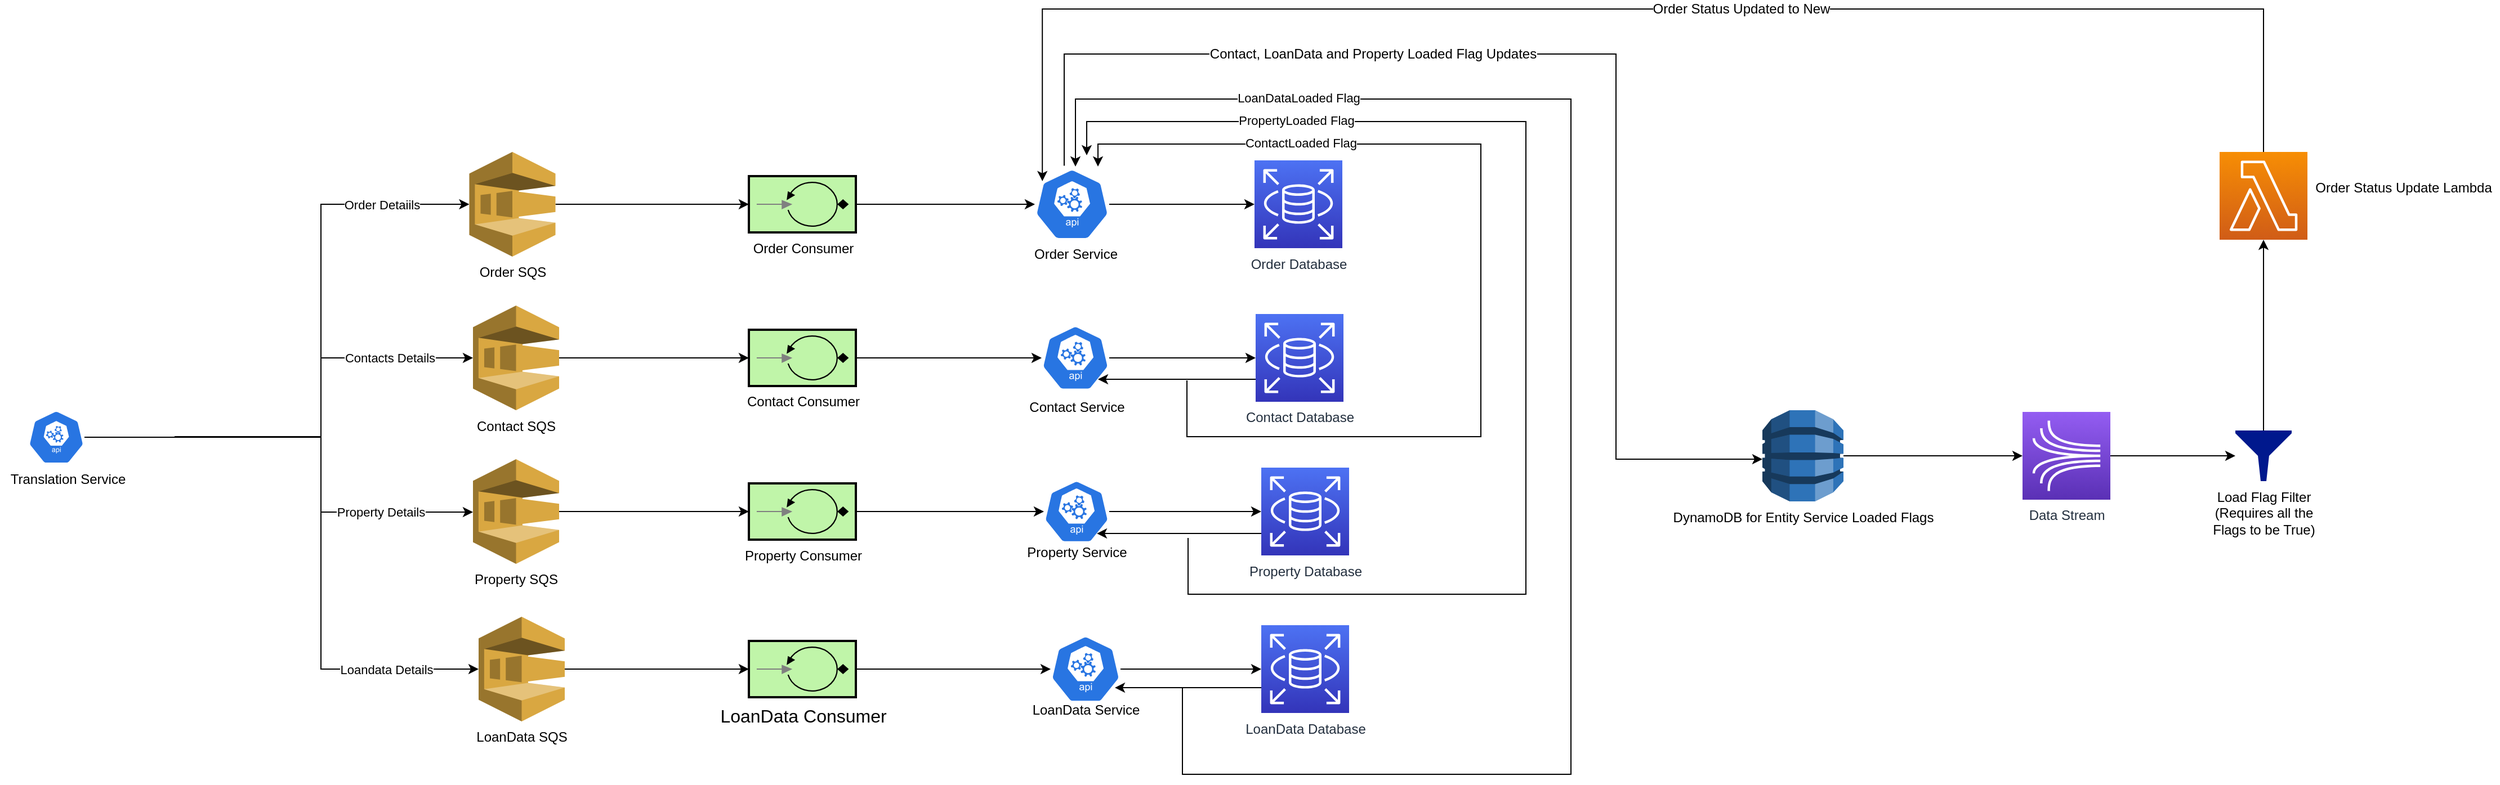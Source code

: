 <mxfile version="16.6.4" type="github"><diagram id="lcfrtc3y40x8Mt6Udmc0" name="Page-1"><mxGraphModel dx="1298" dy="1209" grid="0" gridSize="10" guides="1" tooltips="1" connect="1" arrows="1" fold="1" page="0" pageScale="1" pageWidth="850" pageHeight="1100" math="0" shadow="0"><root><mxCell id="0"/><mxCell id="1" parent="0"/><mxCell id="vUQtKr5Lq8iz9_NKyG1e-7" style="edgeStyle=orthogonalEdgeStyle;rounded=0;orthogonalLoop=1;jettySize=auto;html=1;" parent="1" target="vUQtKr5Lq8iz9_NKyG1e-40" edge="1"><mxGeometry relative="1" as="geometry"><mxPoint x="160" y="380" as="sourcePoint"/><mxPoint x="400" y="430" as="targetPoint"/><Array as="points"><mxPoint x="290" y="380"/><mxPoint x="290" y="447"/></Array></mxGeometry></mxCell><mxCell id="vUQtKr5Lq8iz9_NKyG1e-15" value="Property Details" style="edgeLabel;html=1;align=center;verticalAlign=middle;resizable=0;points=[];" parent="vUQtKr5Lq8iz9_NKyG1e-7" vertex="1" connectable="0"><mxGeometry x="0.417" y="1" relative="1" as="geometry"><mxPoint x="15" y="1" as="offset"/></mxGeometry></mxCell><mxCell id="vUQtKr5Lq8iz9_NKyG1e-8" style="edgeStyle=orthogonalEdgeStyle;rounded=0;orthogonalLoop=1;jettySize=auto;html=1;" parent="1" target="vUQtKr5Lq8iz9_NKyG1e-39" edge="1"><mxGeometry relative="1" as="geometry"><mxPoint x="160" y="380" as="sourcePoint"/><mxPoint x="400" y="310" as="targetPoint"/><Array as="points"><mxPoint x="290" y="380"/><mxPoint x="290" y="310"/></Array></mxGeometry></mxCell><mxCell id="vUQtKr5Lq8iz9_NKyG1e-14" value="Contacts Details" style="edgeLabel;html=1;align=center;verticalAlign=middle;resizable=0;points=[];" parent="vUQtKr5Lq8iz9_NKyG1e-8" vertex="1" connectable="0"><mxGeometry x="0.644" relative="1" as="geometry"><mxPoint x="-15" as="offset"/></mxGeometry></mxCell><mxCell id="vUQtKr5Lq8iz9_NKyG1e-9" style="edgeStyle=orthogonalEdgeStyle;rounded=0;orthogonalLoop=1;jettySize=auto;html=1;entryX=0;entryY=0.5;entryDx=0;entryDy=0;entryPerimeter=0;" parent="1" target="vUQtKr5Lq8iz9_NKyG1e-37" edge="1"><mxGeometry relative="1" as="geometry"><mxPoint x="160" y="380" as="sourcePoint"/><mxPoint x="330" y="170" as="targetPoint"/><Array as="points"><mxPoint x="290" y="380"/><mxPoint x="290" y="174"/></Array></mxGeometry></mxCell><mxCell id="vUQtKr5Lq8iz9_NKyG1e-13" value="Order Detaiils" style="edgeLabel;html=1;align=center;verticalAlign=middle;resizable=0;points=[];" parent="vUQtKr5Lq8iz9_NKyG1e-9" vertex="1" connectable="0"><mxGeometry x="0.592" y="2" relative="1" as="geometry"><mxPoint x="18" y="2" as="offset"/></mxGeometry></mxCell><mxCell id="vUQtKr5Lq8iz9_NKyG1e-10" style="edgeStyle=orthogonalEdgeStyle;rounded=0;orthogonalLoop=1;jettySize=auto;html=1;entryX=0;entryY=0.5;entryDx=0;entryDy=0;entryPerimeter=0;" parent="1" source="vUQtKr5Lq8iz9_NKyG1e-73" target="vUQtKr5Lq8iz9_NKyG1e-41" edge="1"><mxGeometry relative="1" as="geometry"><mxPoint x="130" y="480" as="sourcePoint"/><mxPoint x="400" y="550" as="targetPoint"/><Array as="points"><mxPoint x="55" y="380"/><mxPoint x="290" y="380"/><mxPoint x="290" y="587"/></Array></mxGeometry></mxCell><mxCell id="vUQtKr5Lq8iz9_NKyG1e-16" value="Loandata Details" style="edgeLabel;html=1;align=center;verticalAlign=middle;resizable=0;points=[];" parent="vUQtKr5Lq8iz9_NKyG1e-10" vertex="1" connectable="0"><mxGeometry x="0.6" y="2" relative="1" as="geometry"><mxPoint x="29" y="2" as="offset"/></mxGeometry></mxCell><mxCell id="vUQtKr5Lq8iz9_NKyG1e-59" style="edgeStyle=orthogonalEdgeStyle;rounded=0;orthogonalLoop=1;jettySize=auto;html=1;fontSize=12;" parent="1" source="vUQtKr5Lq8iz9_NKyG1e-33" target="vUQtKr5Lq8iz9_NKyG1e-49" edge="1"><mxGeometry relative="1" as="geometry"/></mxCell><mxCell id="vUQtKr5Lq8iz9_NKyG1e-33" value="&lt;font style=&quot;font-size: 12px&quot;&gt;Order Consumer&lt;/font&gt;" style="fillColor=#c0f5a9;dashed=0;outlineConnect=0;strokeWidth=2;html=1;align=center;fontSize=8;verticalLabelPosition=bottom;verticalAlign=top;shape=mxgraph.eip.polling_consumer;" parent="1" vertex="1"><mxGeometry x="670" y="148.5" width="95" height="50" as="geometry"/></mxCell><mxCell id="vUQtKr5Lq8iz9_NKyG1e-38" style="edgeStyle=orthogonalEdgeStyle;rounded=0;orthogonalLoop=1;jettySize=auto;html=1;" parent="1" source="vUQtKr5Lq8iz9_NKyG1e-37" target="vUQtKr5Lq8iz9_NKyG1e-33" edge="1"><mxGeometry relative="1" as="geometry"/></mxCell><mxCell id="vUQtKr5Lq8iz9_NKyG1e-37" value="Order SQS" style="outlineConnect=0;dashed=0;verticalLabelPosition=bottom;verticalAlign=top;align=center;html=1;shape=mxgraph.aws3.sqs;fillColor=#D9A741;gradientColor=none;" parent="1" vertex="1"><mxGeometry x="421.75" y="127" width="76.5" height="93" as="geometry"/></mxCell><mxCell id="vUQtKr5Lq8iz9_NKyG1e-47" style="edgeStyle=orthogonalEdgeStyle;rounded=0;orthogonalLoop=1;jettySize=auto;html=1;entryX=0;entryY=0.5;entryDx=0;entryDy=0;entryPerimeter=0;" parent="1" source="vUQtKr5Lq8iz9_NKyG1e-39" target="vUQtKr5Lq8iz9_NKyG1e-42" edge="1"><mxGeometry relative="1" as="geometry"/></mxCell><mxCell id="vUQtKr5Lq8iz9_NKyG1e-39" value="Contact SQS" style="outlineConnect=0;dashed=0;verticalLabelPosition=bottom;verticalAlign=top;align=center;html=1;shape=mxgraph.aws3.sqs;fillColor=#D9A741;gradientColor=none;" parent="1" vertex="1"><mxGeometry x="425" y="263.5" width="76.5" height="93" as="geometry"/></mxCell><mxCell id="vUQtKr5Lq8iz9_NKyG1e-46" style="edgeStyle=orthogonalEdgeStyle;rounded=0;orthogonalLoop=1;jettySize=auto;html=1;" parent="1" source="vUQtKr5Lq8iz9_NKyG1e-40" target="vUQtKr5Lq8iz9_NKyG1e-43" edge="1"><mxGeometry relative="1" as="geometry"/></mxCell><mxCell id="vUQtKr5Lq8iz9_NKyG1e-40" value="Property SQS" style="outlineConnect=0;dashed=0;verticalLabelPosition=bottom;verticalAlign=top;align=center;html=1;shape=mxgraph.aws3.sqs;fillColor=#D9A741;gradientColor=none;" parent="1" vertex="1"><mxGeometry x="425" y="400" width="76.5" height="93" as="geometry"/></mxCell><mxCell id="vUQtKr5Lq8iz9_NKyG1e-45" style="edgeStyle=orthogonalEdgeStyle;rounded=0;orthogonalLoop=1;jettySize=auto;html=1;entryX=0;entryY=0.5;entryDx=0;entryDy=0;entryPerimeter=0;" parent="1" source="vUQtKr5Lq8iz9_NKyG1e-41" target="vUQtKr5Lq8iz9_NKyG1e-44" edge="1"><mxGeometry relative="1" as="geometry"/></mxCell><mxCell id="vUQtKr5Lq8iz9_NKyG1e-41" value="LoanData SQS" style="outlineConnect=0;dashed=0;verticalLabelPosition=bottom;verticalAlign=top;align=center;html=1;shape=mxgraph.aws3.sqs;fillColor=#D9A741;gradientColor=none;" parent="1" vertex="1"><mxGeometry x="430" y="540" width="76.5" height="93" as="geometry"/></mxCell><mxCell id="vUQtKr5Lq8iz9_NKyG1e-58" style="edgeStyle=orthogonalEdgeStyle;rounded=0;orthogonalLoop=1;jettySize=auto;html=1;fontSize=12;" parent="1" source="vUQtKr5Lq8iz9_NKyG1e-42" target="vUQtKr5Lq8iz9_NKyG1e-53" edge="1"><mxGeometry relative="1" as="geometry"/></mxCell><mxCell id="vUQtKr5Lq8iz9_NKyG1e-42" value="&lt;font style=&quot;font-size: 12px&quot;&gt;Contact Consumer&lt;/font&gt;" style="fillColor=#c0f5a9;dashed=0;outlineConnect=0;strokeWidth=2;html=1;align=center;fontSize=8;verticalLabelPosition=bottom;verticalAlign=top;shape=mxgraph.eip.polling_consumer;" parent="1" vertex="1"><mxGeometry x="670" y="285" width="95" height="50" as="geometry"/></mxCell><mxCell id="vUQtKr5Lq8iz9_NKyG1e-57" style="edgeStyle=orthogonalEdgeStyle;rounded=0;orthogonalLoop=1;jettySize=auto;html=1;fontSize=12;" parent="1" source="vUQtKr5Lq8iz9_NKyG1e-43" target="vUQtKr5Lq8iz9_NKyG1e-54" edge="1"><mxGeometry relative="1" as="geometry"/></mxCell><mxCell id="vUQtKr5Lq8iz9_NKyG1e-43" value="&lt;font style=&quot;font-size: 12px&quot;&gt;Property Consumer&lt;/font&gt;" style="fillColor=#c0f5a9;dashed=0;outlineConnect=0;strokeWidth=2;html=1;align=center;fontSize=8;verticalLabelPosition=bottom;verticalAlign=top;shape=mxgraph.eip.polling_consumer;" parent="1" vertex="1"><mxGeometry x="670" y="421.5" width="95" height="50" as="geometry"/></mxCell><mxCell id="vUQtKr5Lq8iz9_NKyG1e-56" style="edgeStyle=orthogonalEdgeStyle;rounded=0;orthogonalLoop=1;jettySize=auto;html=1;fontSize=12;" parent="1" source="vUQtKr5Lq8iz9_NKyG1e-44" target="vUQtKr5Lq8iz9_NKyG1e-55" edge="1"><mxGeometry relative="1" as="geometry"/></mxCell><mxCell id="vUQtKr5Lq8iz9_NKyG1e-44" value="&lt;font size=&quot;3&quot;&gt;LoanData Consumer&lt;/font&gt;" style="fillColor=#c0f5a9;dashed=0;outlineConnect=0;strokeWidth=2;html=1;align=center;fontSize=8;verticalLabelPosition=bottom;verticalAlign=top;shape=mxgraph.eip.polling_consumer;" parent="1" vertex="1"><mxGeometry x="670" y="561.5" width="95" height="50" as="geometry"/></mxCell><mxCell id="vUQtKr5Lq8iz9_NKyG1e-65" style="edgeStyle=orthogonalEdgeStyle;rounded=0;orthogonalLoop=1;jettySize=auto;html=1;fontSize=12;" parent="1" source="vUQtKr5Lq8iz9_NKyG1e-49" target="vUQtKr5Lq8iz9_NKyG1e-64" edge="1"><mxGeometry relative="1" as="geometry"/></mxCell><mxCell id="a9pLOmTO6qBaGGYZmJ6X-16" style="edgeStyle=orthogonalEdgeStyle;rounded=0;orthogonalLoop=1;jettySize=auto;html=1;" parent="1" source="vUQtKr5Lq8iz9_NKyG1e-49" target="a9pLOmTO6qBaGGYZmJ6X-1" edge="1"><mxGeometry relative="1" as="geometry"><Array as="points"><mxPoint x="950" y="40"/><mxPoint x="1440" y="40"/><mxPoint x="1440" y="400"/></Array></mxGeometry></mxCell><mxCell id="a9pLOmTO6qBaGGYZmJ6X-17" value="&lt;font style=&quot;font-size: 12px&quot;&gt;Contact, LoanData and Property Loaded Flag Updates&lt;/font&gt;" style="edgeLabel;html=1;align=center;verticalAlign=middle;resizable=0;points=[];" parent="a9pLOmTO6qBaGGYZmJ6X-16" vertex="1" connectable="0"><mxGeometry x="-0.309" relative="1" as="geometry"><mxPoint as="offset"/></mxGeometry></mxCell><mxCell id="vUQtKr5Lq8iz9_NKyG1e-49" value="" style="sketch=0;html=1;dashed=0;whitespace=wrap;fillColor=#2875E2;strokeColor=#ffffff;points=[[0.005,0.63,0],[0.1,0.2,0],[0.9,0.2,0],[0.5,0,0],[0.995,0.63,0],[0.72,0.99,0],[0.5,1,0],[0.28,0.99,0]];shape=mxgraph.kubernetes.icon;prIcon=api;fontSize=12;" parent="1" vertex="1"><mxGeometry x="924" y="139.25" width="66" height="68.5" as="geometry"/></mxCell><mxCell id="vUQtKr5Lq8iz9_NKyG1e-69" style="edgeStyle=orthogonalEdgeStyle;rounded=0;orthogonalLoop=1;jettySize=auto;html=1;fontSize=12;" parent="1" source="vUQtKr5Lq8iz9_NKyG1e-53" target="vUQtKr5Lq8iz9_NKyG1e-66" edge="1"><mxGeometry relative="1" as="geometry"/></mxCell><mxCell id="vUQtKr5Lq8iz9_NKyG1e-53" value="" style="sketch=0;html=1;dashed=0;whitespace=wrap;fillColor=#2875E2;strokeColor=#ffffff;points=[[0.005,0.63,0],[0.1,0.2,0],[0.9,0.2,0],[0.5,0,0],[0.995,0.63,0],[0.72,0.99,0],[0.5,1,0],[0.28,0.99,0]];shape=mxgraph.kubernetes.icon;prIcon=api;fontSize=12;" parent="1" vertex="1"><mxGeometry x="930" y="275.75" width="60" height="68.5" as="geometry"/></mxCell><mxCell id="vUQtKr5Lq8iz9_NKyG1e-70" style="edgeStyle=orthogonalEdgeStyle;rounded=0;orthogonalLoop=1;jettySize=auto;html=1;fontSize=12;" parent="1" source="vUQtKr5Lq8iz9_NKyG1e-54" target="vUQtKr5Lq8iz9_NKyG1e-67" edge="1"><mxGeometry relative="1" as="geometry"/></mxCell><mxCell id="vUQtKr5Lq8iz9_NKyG1e-54" value="" style="sketch=0;html=1;dashed=0;whitespace=wrap;fillColor=#2875E2;strokeColor=#ffffff;points=[[0.005,0.63,0],[0.1,0.2,0],[0.9,0.2,0],[0.5,0,0],[0.995,0.63,0],[0.72,0.99,0],[0.5,1,0],[0.28,0.99,0]];shape=mxgraph.kubernetes.icon;prIcon=api;fontSize=12;" parent="1" vertex="1"><mxGeometry x="932" y="412.25" width="58" height="68.5" as="geometry"/></mxCell><mxCell id="vUQtKr5Lq8iz9_NKyG1e-71" style="edgeStyle=orthogonalEdgeStyle;rounded=0;orthogonalLoop=1;jettySize=auto;html=1;fontSize=12;" parent="1" source="vUQtKr5Lq8iz9_NKyG1e-55" target="vUQtKr5Lq8iz9_NKyG1e-72" edge="1"><mxGeometry relative="1" as="geometry"><mxPoint x="1125" y="586.25" as="targetPoint"/></mxGeometry></mxCell><mxCell id="vUQtKr5Lq8iz9_NKyG1e-55" value="" style="sketch=0;html=1;dashed=0;whitespace=wrap;fillColor=#2875E2;strokeColor=#ffffff;points=[[0.005,0.63,0],[0.1,0.2,0],[0.9,0.2,0],[0.5,0,0],[0.995,0.63,0],[0.72,0.99,0],[0.5,1,0],[0.28,0.99,0]];shape=mxgraph.kubernetes.icon;prIcon=api;fontSize=12;" parent="1" vertex="1"><mxGeometry x="938" y="552.25" width="62" height="68.5" as="geometry"/></mxCell><mxCell id="vUQtKr5Lq8iz9_NKyG1e-60" value="Order Service" style="text;html=1;align=center;verticalAlign=middle;resizable=0;points=[];autosize=1;strokeColor=none;fillColor=none;fontSize=12;" parent="1" vertex="1"><mxGeometry x="915" y="207.75" width="90" height="20" as="geometry"/></mxCell><mxCell id="vUQtKr5Lq8iz9_NKyG1e-61" value="Contact Service" style="text;html=1;align=center;verticalAlign=middle;resizable=0;points=[];autosize=1;strokeColor=none;fillColor=none;fontSize=12;" parent="1" vertex="1"><mxGeometry x="911" y="344.25" width="100" height="20" as="geometry"/></mxCell><mxCell id="vUQtKr5Lq8iz9_NKyG1e-62" value="Property Service" style="text;html=1;align=center;verticalAlign=middle;resizable=0;points=[];autosize=1;strokeColor=none;fillColor=none;fontSize=12;" parent="1" vertex="1"><mxGeometry x="911" y="473" width="100" height="20" as="geometry"/></mxCell><mxCell id="vUQtKr5Lq8iz9_NKyG1e-63" value="LoanData Service" style="text;html=1;align=center;verticalAlign=middle;resizable=0;points=[];autosize=1;strokeColor=none;fillColor=none;fontSize=12;" parent="1" vertex="1"><mxGeometry x="914" y="613" width="110" height="20" as="geometry"/></mxCell><mxCell id="vUQtKr5Lq8iz9_NKyG1e-64" value="Order Database" style="sketch=0;points=[[0,0,0],[0.25,0,0],[0.5,0,0],[0.75,0,0],[1,0,0],[0,1,0],[0.25,1,0],[0.5,1,0],[0.75,1,0],[1,1,0],[0,0.25,0],[0,0.5,0],[0,0.75,0],[1,0.25,0],[1,0.5,0],[1,0.75,0]];outlineConnect=0;fontColor=#232F3E;gradientColor=#4D72F3;gradientDirection=north;fillColor=#3334B9;strokeColor=#ffffff;dashed=0;verticalLabelPosition=bottom;verticalAlign=top;align=center;html=1;fontSize=12;fontStyle=0;aspect=fixed;shape=mxgraph.aws4.resourceIcon;resIcon=mxgraph.aws4.rds;" parent="1" vertex="1"><mxGeometry x="1119" y="134.5" width="78" height="78" as="geometry"/></mxCell><mxCell id="a9pLOmTO6qBaGGYZmJ6X-4" style="edgeStyle=orthogonalEdgeStyle;rounded=0;orthogonalLoop=1;jettySize=auto;html=1;entryX=0.833;entryY=0.777;entryDx=0;entryDy=0;entryPerimeter=0;" parent="1" source="vUQtKr5Lq8iz9_NKyG1e-66" target="vUQtKr5Lq8iz9_NKyG1e-53" edge="1"><mxGeometry relative="1" as="geometry"><Array as="points"><mxPoint x="1085" y="329"/><mxPoint x="1085" y="329"/></Array></mxGeometry></mxCell><mxCell id="vUQtKr5Lq8iz9_NKyG1e-66" value="Contact Database" style="sketch=0;points=[[0,0,0],[0.25,0,0],[0.5,0,0],[0.75,0,0],[1,0,0],[0,1,0],[0.25,1,0],[0.5,1,0],[0.75,1,0],[1,1,0],[0,0.25,0],[0,0.5,0],[0,0.75,0],[1,0.25,0],[1,0.5,0],[1,0.75,0]];outlineConnect=0;fontColor=#232F3E;gradientColor=#4D72F3;gradientDirection=north;fillColor=#3334B9;strokeColor=#ffffff;dashed=0;verticalLabelPosition=bottom;verticalAlign=top;align=center;html=1;fontSize=12;fontStyle=0;aspect=fixed;shape=mxgraph.aws4.resourceIcon;resIcon=mxgraph.aws4.rds;" parent="1" vertex="1"><mxGeometry x="1120" y="271" width="78" height="78" as="geometry"/></mxCell><mxCell id="a9pLOmTO6qBaGGYZmJ6X-6" style="edgeStyle=orthogonalEdgeStyle;rounded=0;orthogonalLoop=1;jettySize=auto;html=1;entryX=0.81;entryY=0.785;entryDx=0;entryDy=0;entryPerimeter=0;" parent="1" source="vUQtKr5Lq8iz9_NKyG1e-67" target="vUQtKr5Lq8iz9_NKyG1e-54" edge="1"><mxGeometry relative="1" as="geometry"><Array as="points"><mxPoint x="1089" y="466"/><mxPoint x="1089" y="466"/></Array></mxGeometry></mxCell><mxCell id="vUQtKr5Lq8iz9_NKyG1e-67" value="Property Database" style="sketch=0;points=[[0,0,0],[0.25,0,0],[0.5,0,0],[0.75,0,0],[1,0,0],[0,1,0],[0.25,1,0],[0.5,1,0],[0.75,1,0],[1,1,0],[0,0.25,0],[0,0.5,0],[0,0.75,0],[1,0.25,0],[1,0.5,0],[1,0.75,0]];outlineConnect=0;fontColor=#232F3E;gradientColor=#4D72F3;gradientDirection=north;fillColor=#3334B9;strokeColor=#ffffff;dashed=0;verticalLabelPosition=bottom;verticalAlign=top;align=center;html=1;fontSize=12;fontStyle=0;aspect=fixed;shape=mxgraph.aws4.resourceIcon;resIcon=mxgraph.aws4.rds;" parent="1" vertex="1"><mxGeometry x="1125" y="407.5" width="78" height="78" as="geometry"/></mxCell><mxCell id="a9pLOmTO6qBaGGYZmJ6X-7" style="edgeStyle=orthogonalEdgeStyle;rounded=0;orthogonalLoop=1;jettySize=auto;html=1;entryX=0.919;entryY=0.741;entryDx=0;entryDy=0;entryPerimeter=0;" parent="1" source="vUQtKr5Lq8iz9_NKyG1e-72" target="vUQtKr5Lq8iz9_NKyG1e-55" edge="1"><mxGeometry relative="1" as="geometry"><Array as="points"><mxPoint x="1094" y="603"/><mxPoint x="1094" y="603"/></Array></mxGeometry></mxCell><mxCell id="vUQtKr5Lq8iz9_NKyG1e-72" value="LoanData Database" style="sketch=0;points=[[0,0,0],[0.25,0,0],[0.5,0,0],[0.75,0,0],[1,0,0],[0,1,0],[0.25,1,0],[0.5,1,0],[0.75,1,0],[1,1,0],[0,0.25,0],[0,0.5,0],[0,0.75,0],[1,0.25,0],[1,0.5,0],[1,0.75,0]];outlineConnect=0;fontColor=#232F3E;gradientColor=#4D72F3;gradientDirection=north;fillColor=#3334B9;strokeColor=#ffffff;dashed=0;verticalLabelPosition=bottom;verticalAlign=top;align=center;html=1;fontSize=12;fontStyle=0;aspect=fixed;shape=mxgraph.aws4.resourceIcon;resIcon=mxgraph.aws4.rds;" parent="1" vertex="1"><mxGeometry x="1125" y="547.5" width="78" height="78" as="geometry"/></mxCell><mxCell id="vUQtKr5Lq8iz9_NKyG1e-73" value="" style="sketch=0;html=1;dashed=0;whitespace=wrap;fillColor=#2875E2;strokeColor=#ffffff;points=[[0.005,0.63,0],[0.1,0.2,0],[0.9,0.2,0],[0.5,0,0],[0.995,0.63,0],[0.72,0.99,0],[0.5,1,0],[0.28,0.99,0]];shape=mxgraph.kubernetes.icon;prIcon=api;fontSize=12;" parent="1" vertex="1"><mxGeometry x="30" y="356.5" width="50" height="48" as="geometry"/></mxCell><mxCell id="vUQtKr5Lq8iz9_NKyG1e-74" value="Translation Service" style="text;html=1;align=center;verticalAlign=middle;resizable=0;points=[];autosize=1;strokeColor=none;fillColor=none;fontSize=12;" parent="1" vertex="1"><mxGeometry x="5" y="407.5" width="120" height="20" as="geometry"/></mxCell><mxCell id="a9pLOmTO6qBaGGYZmJ6X-19" style="edgeStyle=orthogonalEdgeStyle;rounded=0;orthogonalLoop=1;jettySize=auto;html=1;entryX=0;entryY=0.5;entryDx=0;entryDy=0;entryPerimeter=0;" parent="1" source="a9pLOmTO6qBaGGYZmJ6X-1" target="a9pLOmTO6qBaGGYZmJ6X-18" edge="1"><mxGeometry relative="1" as="geometry"/></mxCell><mxCell id="a9pLOmTO6qBaGGYZmJ6X-1" value="DynamoDB for Entity Service Loaded Flags" style="outlineConnect=0;dashed=0;verticalLabelPosition=bottom;verticalAlign=top;align=center;html=1;shape=mxgraph.aws3.dynamo_db;fillColor=#2E73B8;gradientColor=none;" parent="1" vertex="1"><mxGeometry x="1570" y="356.5" width="72" height="81" as="geometry"/></mxCell><mxCell id="a9pLOmTO6qBaGGYZmJ6X-8" value="" style="endArrow=classic;html=1;rounded=0;" parent="1" edge="1"><mxGeometry width="50" height="50" relative="1" as="geometry"><mxPoint x="1055" y="603" as="sourcePoint"/><mxPoint x="960" y="140" as="targetPoint"/><Array as="points"><mxPoint x="1055" y="680"/><mxPoint x="1400" y="680"/><mxPoint x="1400" y="80"/><mxPoint x="960" y="80"/></Array></mxGeometry></mxCell><mxCell id="a9pLOmTO6qBaGGYZmJ6X-12" value="LoanDataLoaded Flag" style="edgeLabel;html=1;align=center;verticalAlign=middle;resizable=0;points=[];" parent="a9pLOmTO6qBaGGYZmJ6X-8" vertex="1" connectable="0"><mxGeometry x="0.661" y="-1" relative="1" as="geometry"><mxPoint as="offset"/></mxGeometry></mxCell><mxCell id="a9pLOmTO6qBaGGYZmJ6X-9" value="" style="endArrow=classic;html=1;rounded=0;" parent="1" edge="1"><mxGeometry width="50" height="50" relative="1" as="geometry"><mxPoint x="1060" y="470" as="sourcePoint"/><mxPoint x="970" y="130" as="targetPoint"/><Array as="points"><mxPoint x="1060" y="520"/><mxPoint x="1360" y="520"/><mxPoint x="1360" y="100"/><mxPoint x="1170" y="100"/><mxPoint x="970" y="100"/></Array></mxGeometry></mxCell><mxCell id="a9pLOmTO6qBaGGYZmJ6X-13" value="PropertyLoaded Flag" style="edgeLabel;html=1;align=center;verticalAlign=middle;resizable=0;points=[];" parent="a9pLOmTO6qBaGGYZmJ6X-9" vertex="1" connectable="0"><mxGeometry x="0.637" y="-1" relative="1" as="geometry"><mxPoint as="offset"/></mxGeometry></mxCell><mxCell id="a9pLOmTO6qBaGGYZmJ6X-10" value="" style="endArrow=classic;html=1;rounded=0;" parent="1" edge="1"><mxGeometry width="50" height="50" relative="1" as="geometry"><mxPoint x="1059" y="330" as="sourcePoint"/><mxPoint x="980" y="140" as="targetPoint"/><Array as="points"><mxPoint x="1059" y="380"/><mxPoint x="1320" y="380"/><mxPoint x="1320" y="120"/><mxPoint x="1150" y="120"/><mxPoint x="980" y="120"/></Array></mxGeometry></mxCell><mxCell id="a9pLOmTO6qBaGGYZmJ6X-15" value="ContactLoaded Flag" style="edgeLabel;html=1;align=center;verticalAlign=middle;resizable=0;points=[];" parent="a9pLOmTO6qBaGGYZmJ6X-10" vertex="1" connectable="0"><mxGeometry x="0.57" y="-1" relative="1" as="geometry"><mxPoint as="offset"/></mxGeometry></mxCell><mxCell id="a9pLOmTO6qBaGGYZmJ6X-21" style="edgeStyle=orthogonalEdgeStyle;rounded=0;orthogonalLoop=1;jettySize=auto;html=1;" parent="1" source="a9pLOmTO6qBaGGYZmJ6X-18" target="a9pLOmTO6qBaGGYZmJ6X-20" edge="1"><mxGeometry relative="1" as="geometry"/></mxCell><mxCell id="a9pLOmTO6qBaGGYZmJ6X-18" value="Data Stream" style="sketch=0;points=[[0,0,0],[0.25,0,0],[0.5,0,0],[0.75,0,0],[1,0,0],[0,1,0],[0.25,1,0],[0.5,1,0],[0.75,1,0],[1,1,0],[0,0.25,0],[0,0.5,0],[0,0.75,0],[1,0.25,0],[1,0.5,0],[1,0.75,0]];outlineConnect=0;fontColor=#232F3E;gradientColor=#945DF2;gradientDirection=north;fillColor=#5A30B5;strokeColor=#ffffff;dashed=0;verticalLabelPosition=bottom;verticalAlign=top;align=center;html=1;fontSize=12;fontStyle=0;aspect=fixed;shape=mxgraph.aws4.resourceIcon;resIcon=mxgraph.aws4.kinesis;" parent="1" vertex="1"><mxGeometry x="1801" y="358" width="78" height="78" as="geometry"/></mxCell><mxCell id="a9pLOmTO6qBaGGYZmJ6X-24" style="edgeStyle=orthogonalEdgeStyle;rounded=0;orthogonalLoop=1;jettySize=auto;html=1;entryX=0.5;entryY=1;entryDx=0;entryDy=0;entryPerimeter=0;" parent="1" source="a9pLOmTO6qBaGGYZmJ6X-20" target="a9pLOmTO6qBaGGYZmJ6X-23" edge="1"><mxGeometry relative="1" as="geometry"/></mxCell><mxCell id="a9pLOmTO6qBaGGYZmJ6X-20" value="Load Flag Filter&lt;br&gt;(Requires all the&lt;br&gt;Flags to be True)" style="sketch=0;aspect=fixed;pointerEvents=1;shadow=0;dashed=0;html=1;strokeColor=none;labelPosition=center;verticalLabelPosition=bottom;verticalAlign=top;align=center;fillColor=#00188D;shape=mxgraph.mscae.enterprise.filter" parent="1" vertex="1"><mxGeometry x="1990" y="374.5" width="50" height="45" as="geometry"/></mxCell><mxCell id="a9pLOmTO6qBaGGYZmJ6X-26" style="edgeStyle=orthogonalEdgeStyle;rounded=0;orthogonalLoop=1;jettySize=auto;html=1;entryX=0.1;entryY=0.2;entryDx=0;entryDy=0;entryPerimeter=0;" parent="1" source="a9pLOmTO6qBaGGYZmJ6X-23" target="vUQtKr5Lq8iz9_NKyG1e-49" edge="1"><mxGeometry relative="1" as="geometry"><Array as="points"><mxPoint x="2015"/><mxPoint x="931"/></Array></mxGeometry></mxCell><mxCell id="a9pLOmTO6qBaGGYZmJ6X-28" value="&lt;font style=&quot;font-size: 12px&quot;&gt;Order Status Updated to New&lt;/font&gt;" style="edgeLabel;html=1;align=center;verticalAlign=middle;resizable=0;points=[];" parent="a9pLOmTO6qBaGGYZmJ6X-26" vertex="1" connectable="0"><mxGeometry x="-0.134" relative="1" as="geometry"><mxPoint as="offset"/></mxGeometry></mxCell><mxCell id="a9pLOmTO6qBaGGYZmJ6X-23" value="" style="sketch=0;points=[[0,0,0],[0.25,0,0],[0.5,0,0],[0.75,0,0],[1,0,0],[0,1,0],[0.25,1,0],[0.5,1,0],[0.75,1,0],[1,1,0],[0,0.25,0],[0,0.5,0],[0,0.75,0],[1,0.25,0],[1,0.5,0],[1,0.75,0]];outlineConnect=0;fontColor=#232F3E;gradientColor=#F78E04;gradientDirection=north;fillColor=#D05C17;strokeColor=#ffffff;dashed=0;verticalLabelPosition=bottom;verticalAlign=top;align=center;html=1;fontSize=12;fontStyle=0;aspect=fixed;shape=mxgraph.aws4.resourceIcon;resIcon=mxgraph.aws4.lambda;" parent="1" vertex="1"><mxGeometry x="1976" y="127" width="78" height="78" as="geometry"/></mxCell><mxCell id="a9pLOmTO6qBaGGYZmJ6X-25" value="Order Status Update Lambda" style="text;html=1;align=center;verticalAlign=middle;resizable=0;points=[];autosize=1;strokeColor=none;fillColor=none;" parent="1" vertex="1"><mxGeometry x="2054" y="148.5" width="170" height="20" as="geometry"/></mxCell></root></mxGraphModel></diagram></mxfile>